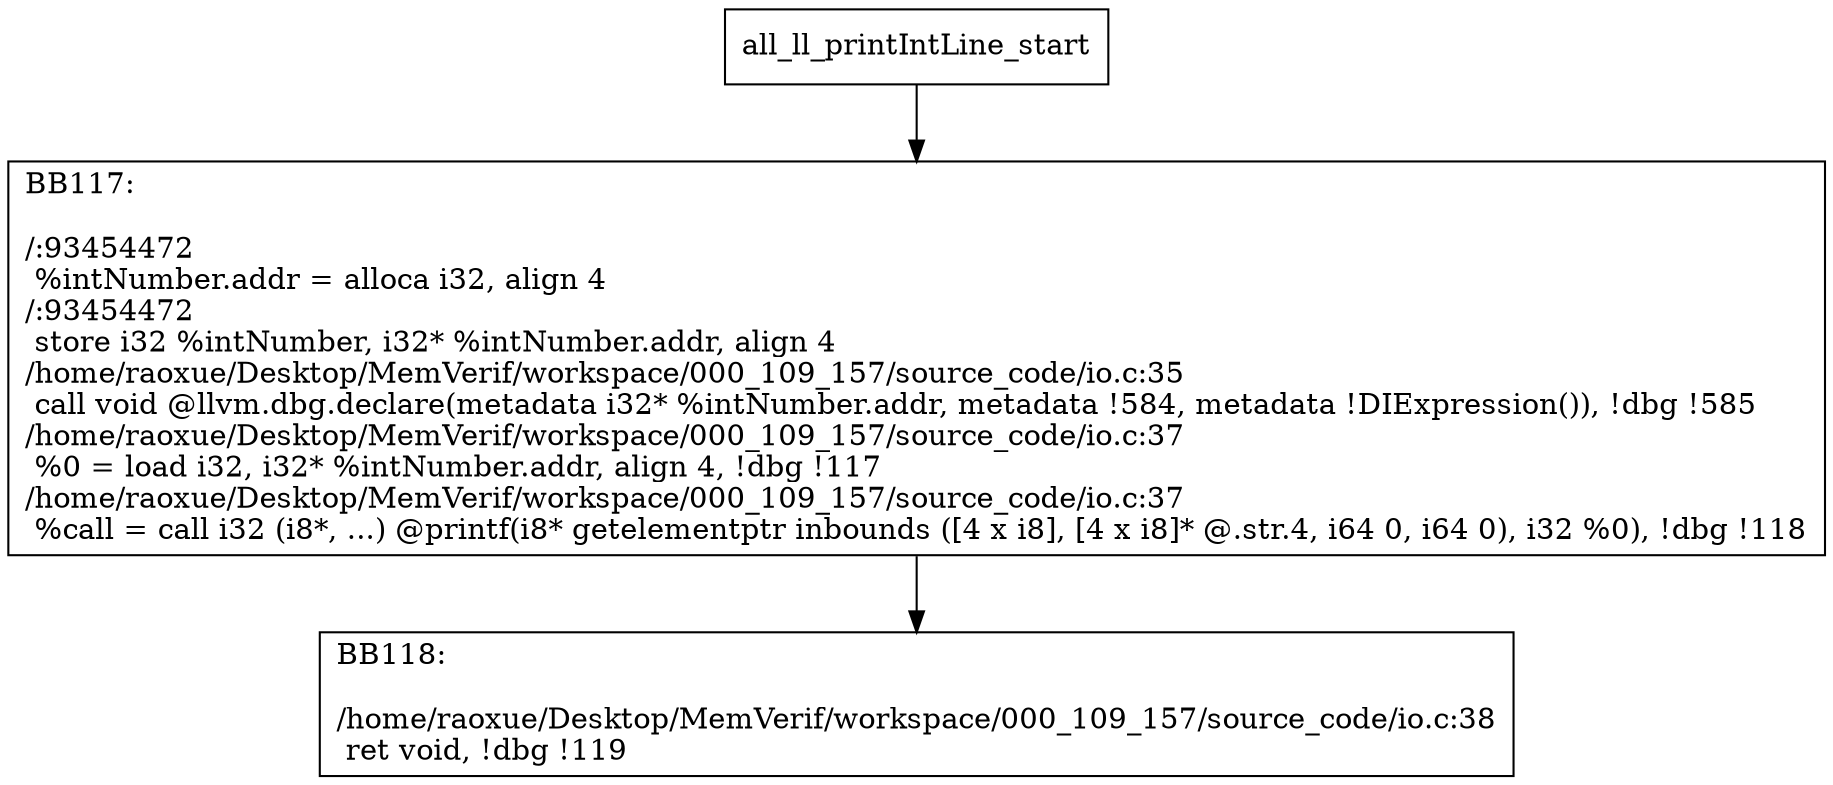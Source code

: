 digraph "CFG for'all_ll_printIntLine' function" {
	BBall_ll_printIntLine_start[shape=record,label="{all_ll_printIntLine_start}"];
	BBall_ll_printIntLine_start-> all_ll_printIntLineBB117;
	all_ll_printIntLineBB117 [shape=record, label="{BB117:\l\l/:93454472\l
  %intNumber.addr = alloca i32, align 4\l
/:93454472\l
  store i32 %intNumber, i32* %intNumber.addr, align 4\l
/home/raoxue/Desktop/MemVerif/workspace/000_109_157/source_code/io.c:35\l
  call void @llvm.dbg.declare(metadata i32* %intNumber.addr, metadata !584, metadata !DIExpression()), !dbg !585\l
/home/raoxue/Desktop/MemVerif/workspace/000_109_157/source_code/io.c:37\l
  %0 = load i32, i32* %intNumber.addr, align 4, !dbg !117\l
/home/raoxue/Desktop/MemVerif/workspace/000_109_157/source_code/io.c:37\l
  %call = call i32 (i8*, ...) @printf(i8* getelementptr inbounds ([4 x i8], [4 x i8]* @.str.4, i64 0, i64 0), i32 %0), !dbg !118\l
}"];
	all_ll_printIntLineBB117-> all_ll_printIntLineBB118;
	all_ll_printIntLineBB118 [shape=record, label="{BB118:\l\l/home/raoxue/Desktop/MemVerif/workspace/000_109_157/source_code/io.c:38\l
  ret void, !dbg !119\l
}"];
}
